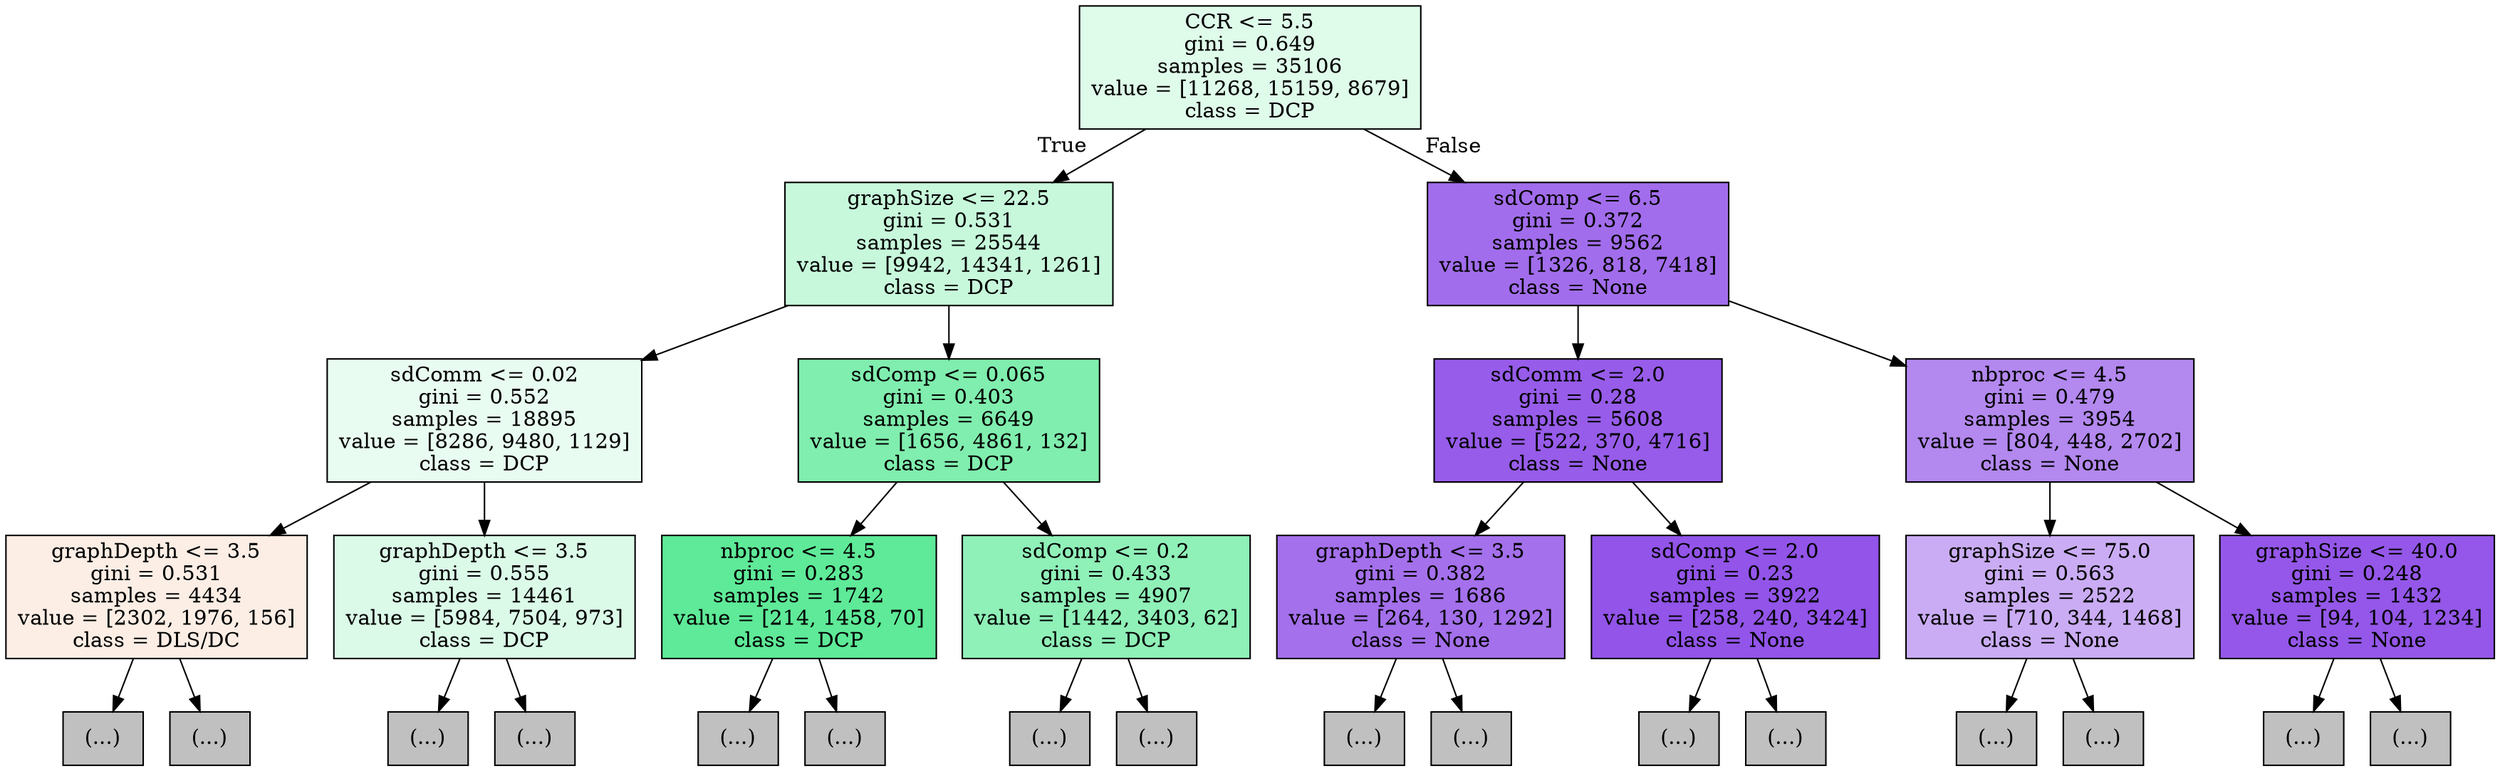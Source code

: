 digraph Tree {
node [shape=box, style="filled", color="black"] ;
0 [label="CCR <= 5.5\ngini = 0.649\nsamples = 35106\nvalue = [11268, 15159, 8679]\nclass = DCP", fillcolor="#dffbea"] ;
1 [label="graphSize <= 22.5\ngini = 0.531\nsamples = 25544\nvalue = [9942, 14341, 1261]\nclass = DCP", fillcolor="#c7f8db"] ;
0 -> 1 [labeldistance=2.5, labelangle=45, headlabel="True"] ;
2 [label="sdComm <= 0.02\ngini = 0.552\nsamples = 18895\nvalue = [8286, 9480, 1129]\nclass = DCP", fillcolor="#e9fcf1"] ;
1 -> 2 ;
3 [label="graphDepth <= 3.5\ngini = 0.531\nsamples = 4434\nvalue = [2302, 1976, 156]\nclass = DLS/DC", fillcolor="#fceee5"] ;
2 -> 3 ;
4 [label="(...)", fillcolor="#C0C0C0"] ;
3 -> 4 ;
15 [label="(...)", fillcolor="#C0C0C0"] ;
3 -> 15 ;
26 [label="graphDepth <= 3.5\ngini = 0.555\nsamples = 14461\nvalue = [5984, 7504, 973]\nclass = DCP", fillcolor="#dbfae8"] ;
2 -> 26 ;
27 [label="(...)", fillcolor="#C0C0C0"] ;
26 -> 27 ;
86 [label="(...)", fillcolor="#C0C0C0"] ;
26 -> 86 ;
145 [label="sdComp <= 0.065\ngini = 0.403\nsamples = 6649\nvalue = [1656, 4861, 132]\nclass = DCP", fillcolor="#80eeae"] ;
1 -> 145 ;
146 [label="nbproc <= 4.5\ngini = 0.283\nsamples = 1742\nvalue = [214, 1458, 70]\nclass = DCP", fillcolor="#5eea98"] ;
145 -> 146 ;
147 [label="(...)", fillcolor="#C0C0C0"] ;
146 -> 147 ;
194 [label="(...)", fillcolor="#C0C0C0"] ;
146 -> 194 ;
229 [label="sdComp <= 0.2\ngini = 0.433\nsamples = 4907\nvalue = [1442, 3403, 62]\nclass = DCP", fillcolor="#8ff0b8"] ;
145 -> 229 ;
230 [label="(...)", fillcolor="#C0C0C0"] ;
229 -> 230 ;
351 [label="(...)", fillcolor="#C0C0C0"] ;
229 -> 351 ;
442 [label="sdComp <= 6.5\ngini = 0.372\nsamples = 9562\nvalue = [1326, 818, 7418]\nclass = None", fillcolor="#a26dec"] ;
0 -> 442 [labeldistance=2.5, labelangle=-45, headlabel="False"] ;
443 [label="sdComm <= 2.0\ngini = 0.28\nsamples = 5608\nvalue = [522, 370, 4716]\nclass = None", fillcolor="#975cea"] ;
442 -> 443 ;
444 [label="graphDepth <= 3.5\ngini = 0.382\nsamples = 1686\nvalue = [264, 130, 1292]\nclass = None", fillcolor="#a470ec"] ;
443 -> 444 ;
445 [label="(...)", fillcolor="#C0C0C0"] ;
444 -> 445 ;
452 [label="(...)", fillcolor="#C0C0C0"] ;
444 -> 452 ;
479 [label="sdComp <= 2.0\ngini = 0.23\nsamples = 3922\nvalue = [258, 240, 3424]\nclass = None", fillcolor="#9254e9"] ;
443 -> 479 ;
480 [label="(...)", fillcolor="#C0C0C0"] ;
479 -> 480 ;
505 [label="(...)", fillcolor="#C0C0C0"] ;
479 -> 505 ;
534 [label="nbproc <= 4.5\ngini = 0.479\nsamples = 3954\nvalue = [804, 448, 2702]\nclass = None", fillcolor="#b388ef"] ;
442 -> 534 ;
535 [label="graphSize <= 75.0\ngini = 0.563\nsamples = 2522\nvalue = [710, 344, 1468]\nclass = None", fillcolor="#caacf4"] ;
534 -> 535 ;
536 [label="(...)", fillcolor="#C0C0C0"] ;
535 -> 536 ;
563 [label="(...)", fillcolor="#C0C0C0"] ;
535 -> 563 ;
572 [label="graphSize <= 40.0\ngini = 0.248\nsamples = 1432\nvalue = [94, 104, 1234]\nclass = None", fillcolor="#9457e9"] ;
534 -> 572 ;
573 [label="(...)", fillcolor="#C0C0C0"] ;
572 -> 573 ;
592 [label="(...)", fillcolor="#C0C0C0"] ;
572 -> 592 ;
}